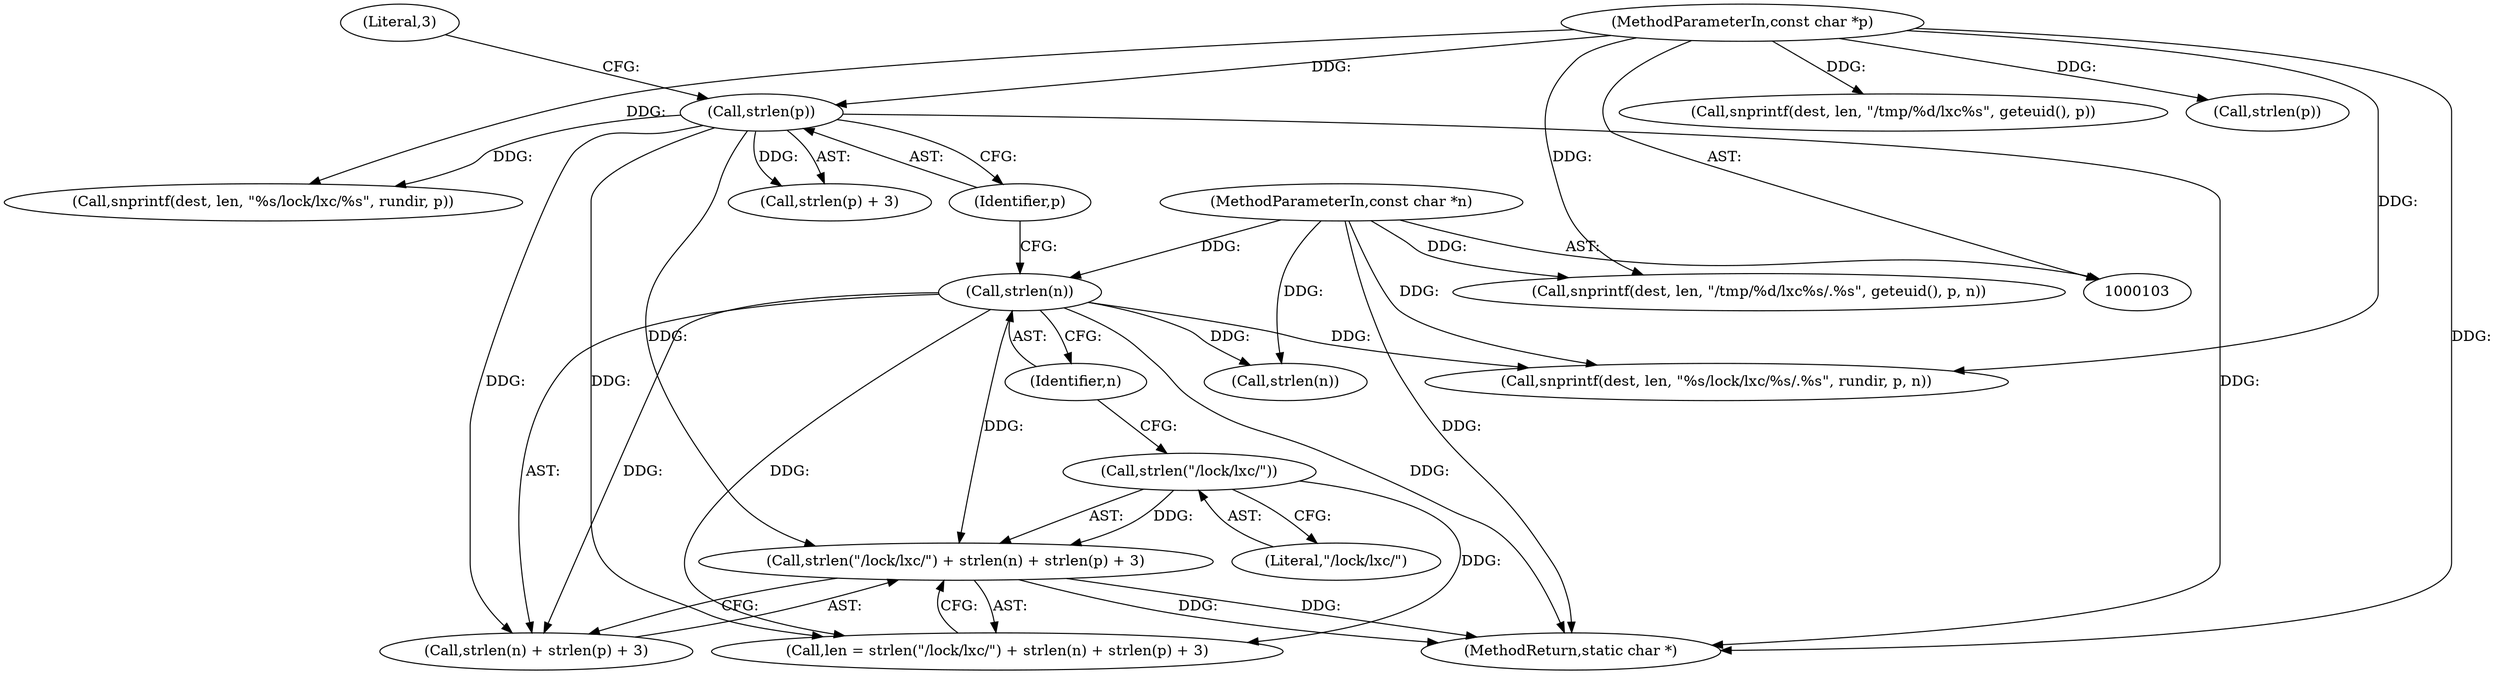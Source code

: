 digraph "1_lxc_72cf81f6a3404e35028567db2c99a90406e9c6e6@API" {
"1000113" [label="(Call,strlen(\"/lock/lxc/\") + strlen(n) + strlen(p) + 3)"];
"1000114" [label="(Call,strlen(\"/lock/lxc/\"))"];
"1000117" [label="(Call,strlen(n))"];
"1000105" [label="(MethodParameterIn,const char *n)"];
"1000120" [label="(Call,strlen(p))"];
"1000104" [label="(MethodParameterIn,const char *p)"];
"1000186" [label="(Call,strlen(n))"];
"1000120" [label="(Call,strlen(p))"];
"1000292" [label="(MethodReturn,static char *)"];
"1000258" [label="(Call,snprintf(dest, len, \"/tmp/%d/lxc%s/.%s\", geteuid(), p, n))"];
"1000105" [label="(MethodParameterIn,const char *n)"];
"1000219" [label="(Call,snprintf(dest, len, \"/tmp/%d/lxc%s\", geteuid(), p))"];
"1000111" [label="(Call,len = strlen(\"/lock/lxc/\") + strlen(n) + strlen(p) + 3)"];
"1000149" [label="(Call,snprintf(dest, len, \"%s/lock/lxc/%s\", rundir, p))"];
"1000116" [label="(Call,strlen(n) + strlen(p) + 3)"];
"1000119" [label="(Call,strlen(p) + 3)"];
"1000113" [label="(Call,strlen(\"/lock/lxc/\") + strlen(n) + strlen(p) + 3)"];
"1000117" [label="(Call,strlen(n))"];
"1000115" [label="(Literal,\"/lock/lxc/\")"];
"1000104" [label="(MethodParameterIn,const char *p)"];
"1000188" [label="(Call,strlen(p))"];
"1000122" [label="(Literal,3)"];
"1000121" [label="(Identifier,p)"];
"1000268" [label="(Call,snprintf(dest, len, \"%s/lock/lxc/%s/.%s\", rundir, p, n))"];
"1000114" [label="(Call,strlen(\"/lock/lxc/\"))"];
"1000118" [label="(Identifier,n)"];
"1000113" -> "1000111"  [label="AST: "];
"1000113" -> "1000116"  [label="CFG: "];
"1000114" -> "1000113"  [label="AST: "];
"1000116" -> "1000113"  [label="AST: "];
"1000111" -> "1000113"  [label="CFG: "];
"1000113" -> "1000292"  [label="DDG: "];
"1000113" -> "1000292"  [label="DDG: "];
"1000114" -> "1000113"  [label="DDG: "];
"1000117" -> "1000113"  [label="DDG: "];
"1000120" -> "1000113"  [label="DDG: "];
"1000114" -> "1000115"  [label="CFG: "];
"1000115" -> "1000114"  [label="AST: "];
"1000118" -> "1000114"  [label="CFG: "];
"1000114" -> "1000111"  [label="DDG: "];
"1000117" -> "1000116"  [label="AST: "];
"1000117" -> "1000118"  [label="CFG: "];
"1000118" -> "1000117"  [label="AST: "];
"1000121" -> "1000117"  [label="CFG: "];
"1000117" -> "1000292"  [label="DDG: "];
"1000117" -> "1000111"  [label="DDG: "];
"1000117" -> "1000116"  [label="DDG: "];
"1000105" -> "1000117"  [label="DDG: "];
"1000117" -> "1000186"  [label="DDG: "];
"1000117" -> "1000268"  [label="DDG: "];
"1000105" -> "1000103"  [label="AST: "];
"1000105" -> "1000292"  [label="DDG: "];
"1000105" -> "1000186"  [label="DDG: "];
"1000105" -> "1000258"  [label="DDG: "];
"1000105" -> "1000268"  [label="DDG: "];
"1000120" -> "1000119"  [label="AST: "];
"1000120" -> "1000121"  [label="CFG: "];
"1000121" -> "1000120"  [label="AST: "];
"1000122" -> "1000120"  [label="CFG: "];
"1000120" -> "1000292"  [label="DDG: "];
"1000120" -> "1000111"  [label="DDG: "];
"1000120" -> "1000116"  [label="DDG: "];
"1000120" -> "1000119"  [label="DDG: "];
"1000104" -> "1000120"  [label="DDG: "];
"1000120" -> "1000149"  [label="DDG: "];
"1000104" -> "1000103"  [label="AST: "];
"1000104" -> "1000292"  [label="DDG: "];
"1000104" -> "1000149"  [label="DDG: "];
"1000104" -> "1000188"  [label="DDG: "];
"1000104" -> "1000219"  [label="DDG: "];
"1000104" -> "1000258"  [label="DDG: "];
"1000104" -> "1000268"  [label="DDG: "];
}
